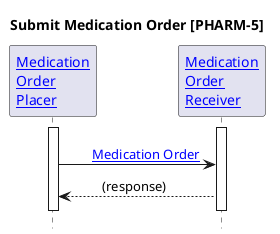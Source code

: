 @startuml

hide footbox

'!include ./style.iuml

Title Submit Medication Order [PHARM-5]

Participant "[[actors_and_transactions.html#order-placer Medication\nOrder\nPlacer]]" as OP
Participant "[[actors_and_transactions.html#order-receiver Medication\nOrder\nReceiver]]" as OF

activate OP
activate OF

OP -[hidden]> OF
OP -> OF: \t[[StructureDefinition-IHEMedicationOrder.html{Medication Order} Medication Order]]
OP <-- OF: \t(response)\t
OP -[hidden]> OF

deactivate OP
deactivate OF

@enduml
